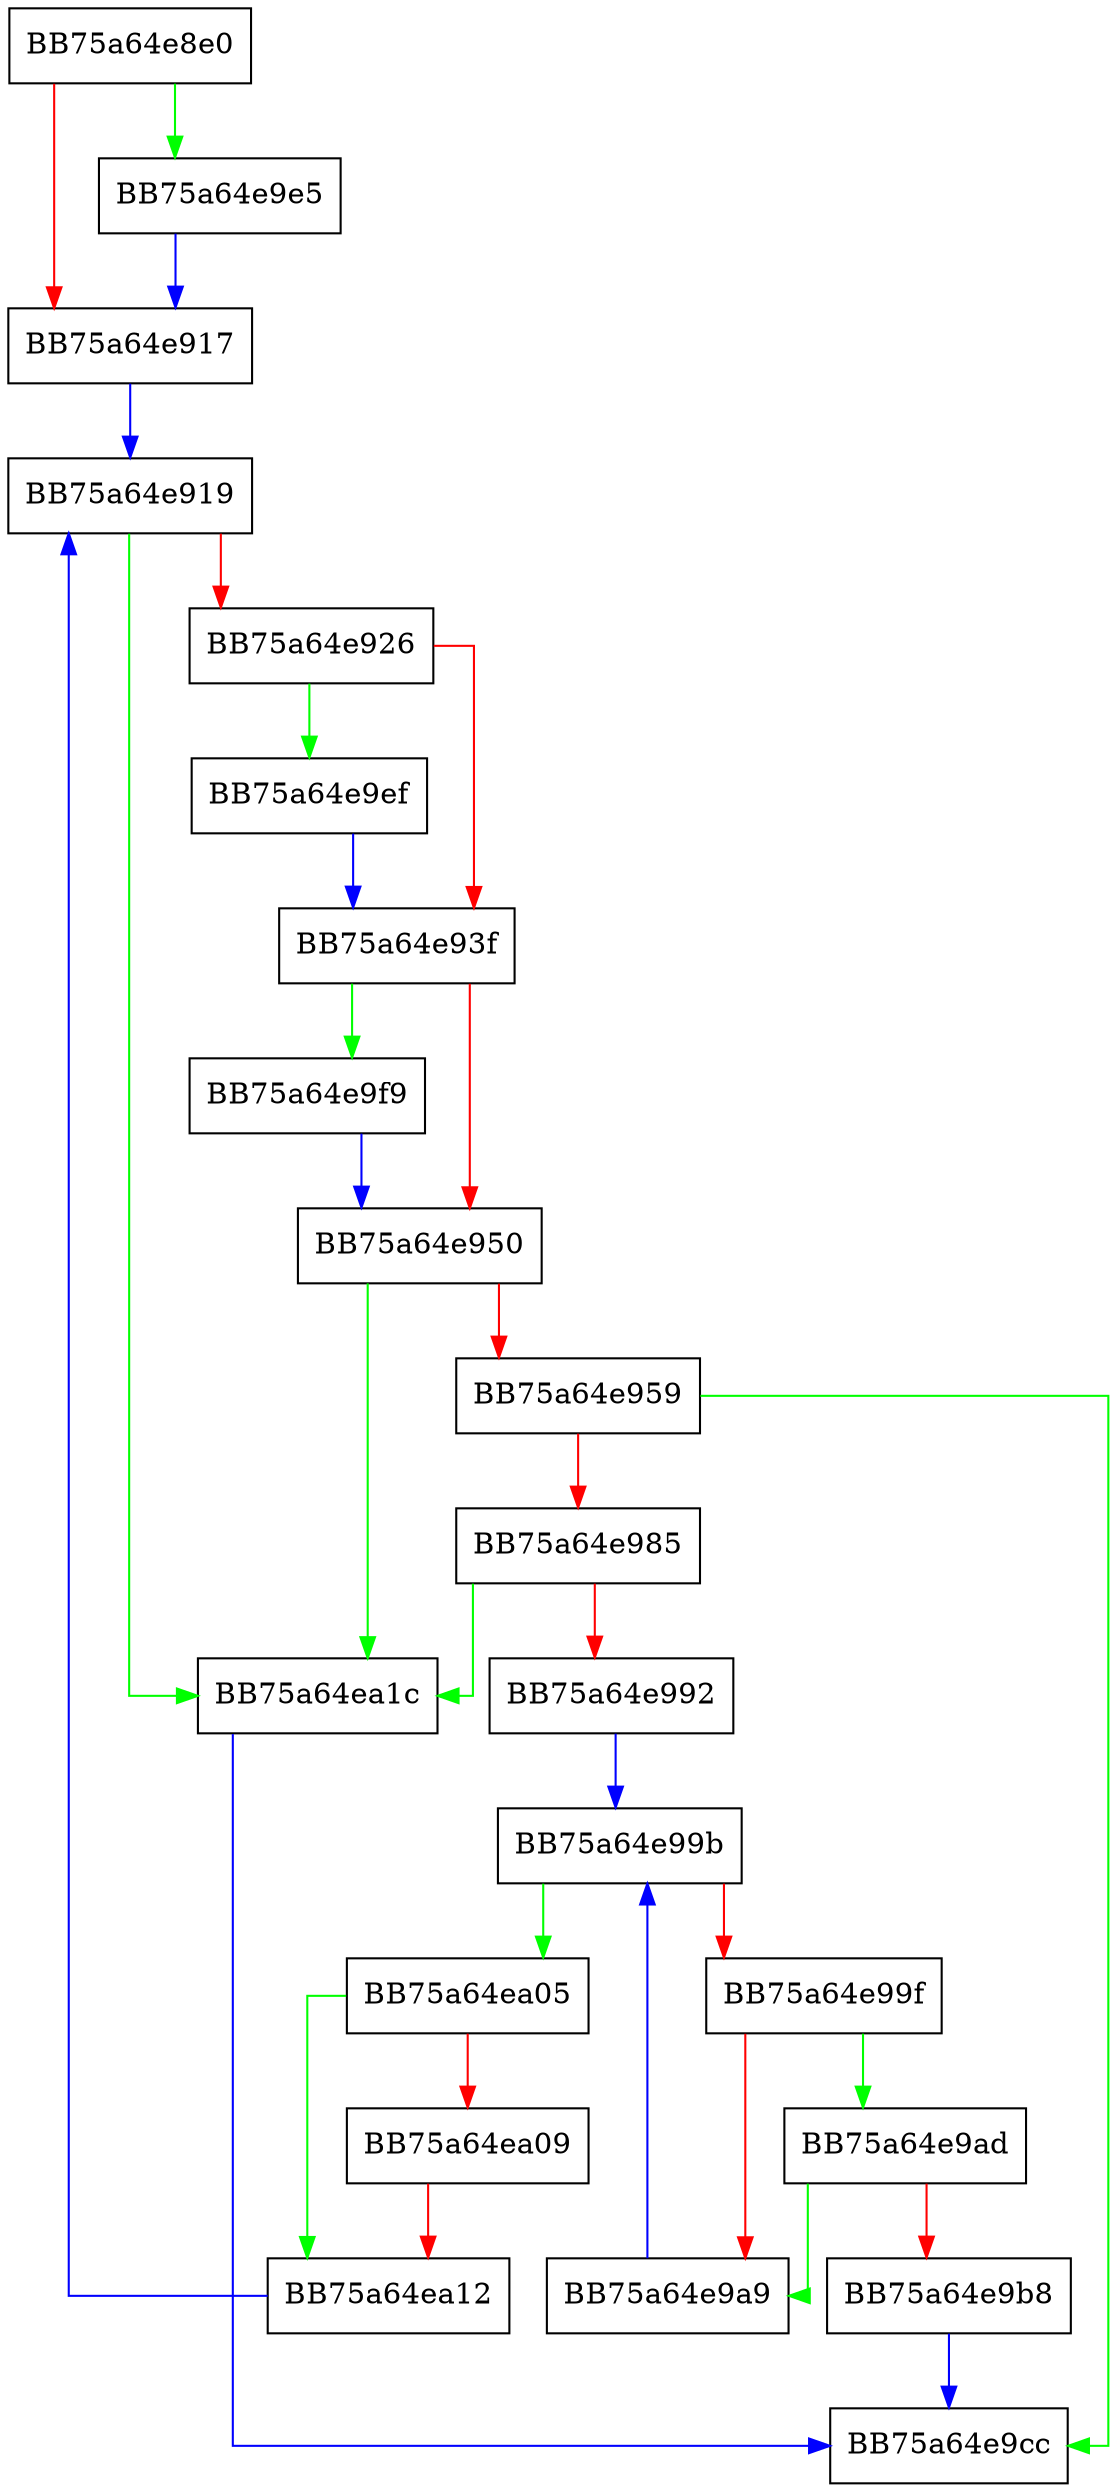 digraph MatchPattern {
  node [shape="box"];
  graph [splines=ortho];
  BB75a64e8e0 -> BB75a64e9e5 [color="green"];
  BB75a64e8e0 -> BB75a64e917 [color="red"];
  BB75a64e917 -> BB75a64e919 [color="blue"];
  BB75a64e919 -> BB75a64ea1c [color="green"];
  BB75a64e919 -> BB75a64e926 [color="red"];
  BB75a64e926 -> BB75a64e9ef [color="green"];
  BB75a64e926 -> BB75a64e93f [color="red"];
  BB75a64e93f -> BB75a64e9f9 [color="green"];
  BB75a64e93f -> BB75a64e950 [color="red"];
  BB75a64e950 -> BB75a64ea1c [color="green"];
  BB75a64e950 -> BB75a64e959 [color="red"];
  BB75a64e959 -> BB75a64e9cc [color="green"];
  BB75a64e959 -> BB75a64e985 [color="red"];
  BB75a64e985 -> BB75a64ea1c [color="green"];
  BB75a64e985 -> BB75a64e992 [color="red"];
  BB75a64e992 -> BB75a64e99b [color="blue"];
  BB75a64e99b -> BB75a64ea05 [color="green"];
  BB75a64e99b -> BB75a64e99f [color="red"];
  BB75a64e99f -> BB75a64e9ad [color="green"];
  BB75a64e99f -> BB75a64e9a9 [color="red"];
  BB75a64e9a9 -> BB75a64e99b [color="blue"];
  BB75a64e9ad -> BB75a64e9a9 [color="green"];
  BB75a64e9ad -> BB75a64e9b8 [color="red"];
  BB75a64e9b8 -> BB75a64e9cc [color="blue"];
  BB75a64e9e5 -> BB75a64e917 [color="blue"];
  BB75a64e9ef -> BB75a64e93f [color="blue"];
  BB75a64e9f9 -> BB75a64e950 [color="blue"];
  BB75a64ea05 -> BB75a64ea12 [color="green"];
  BB75a64ea05 -> BB75a64ea09 [color="red"];
  BB75a64ea09 -> BB75a64ea12 [color="red"];
  BB75a64ea12 -> BB75a64e919 [color="blue"];
  BB75a64ea1c -> BB75a64e9cc [color="blue"];
}